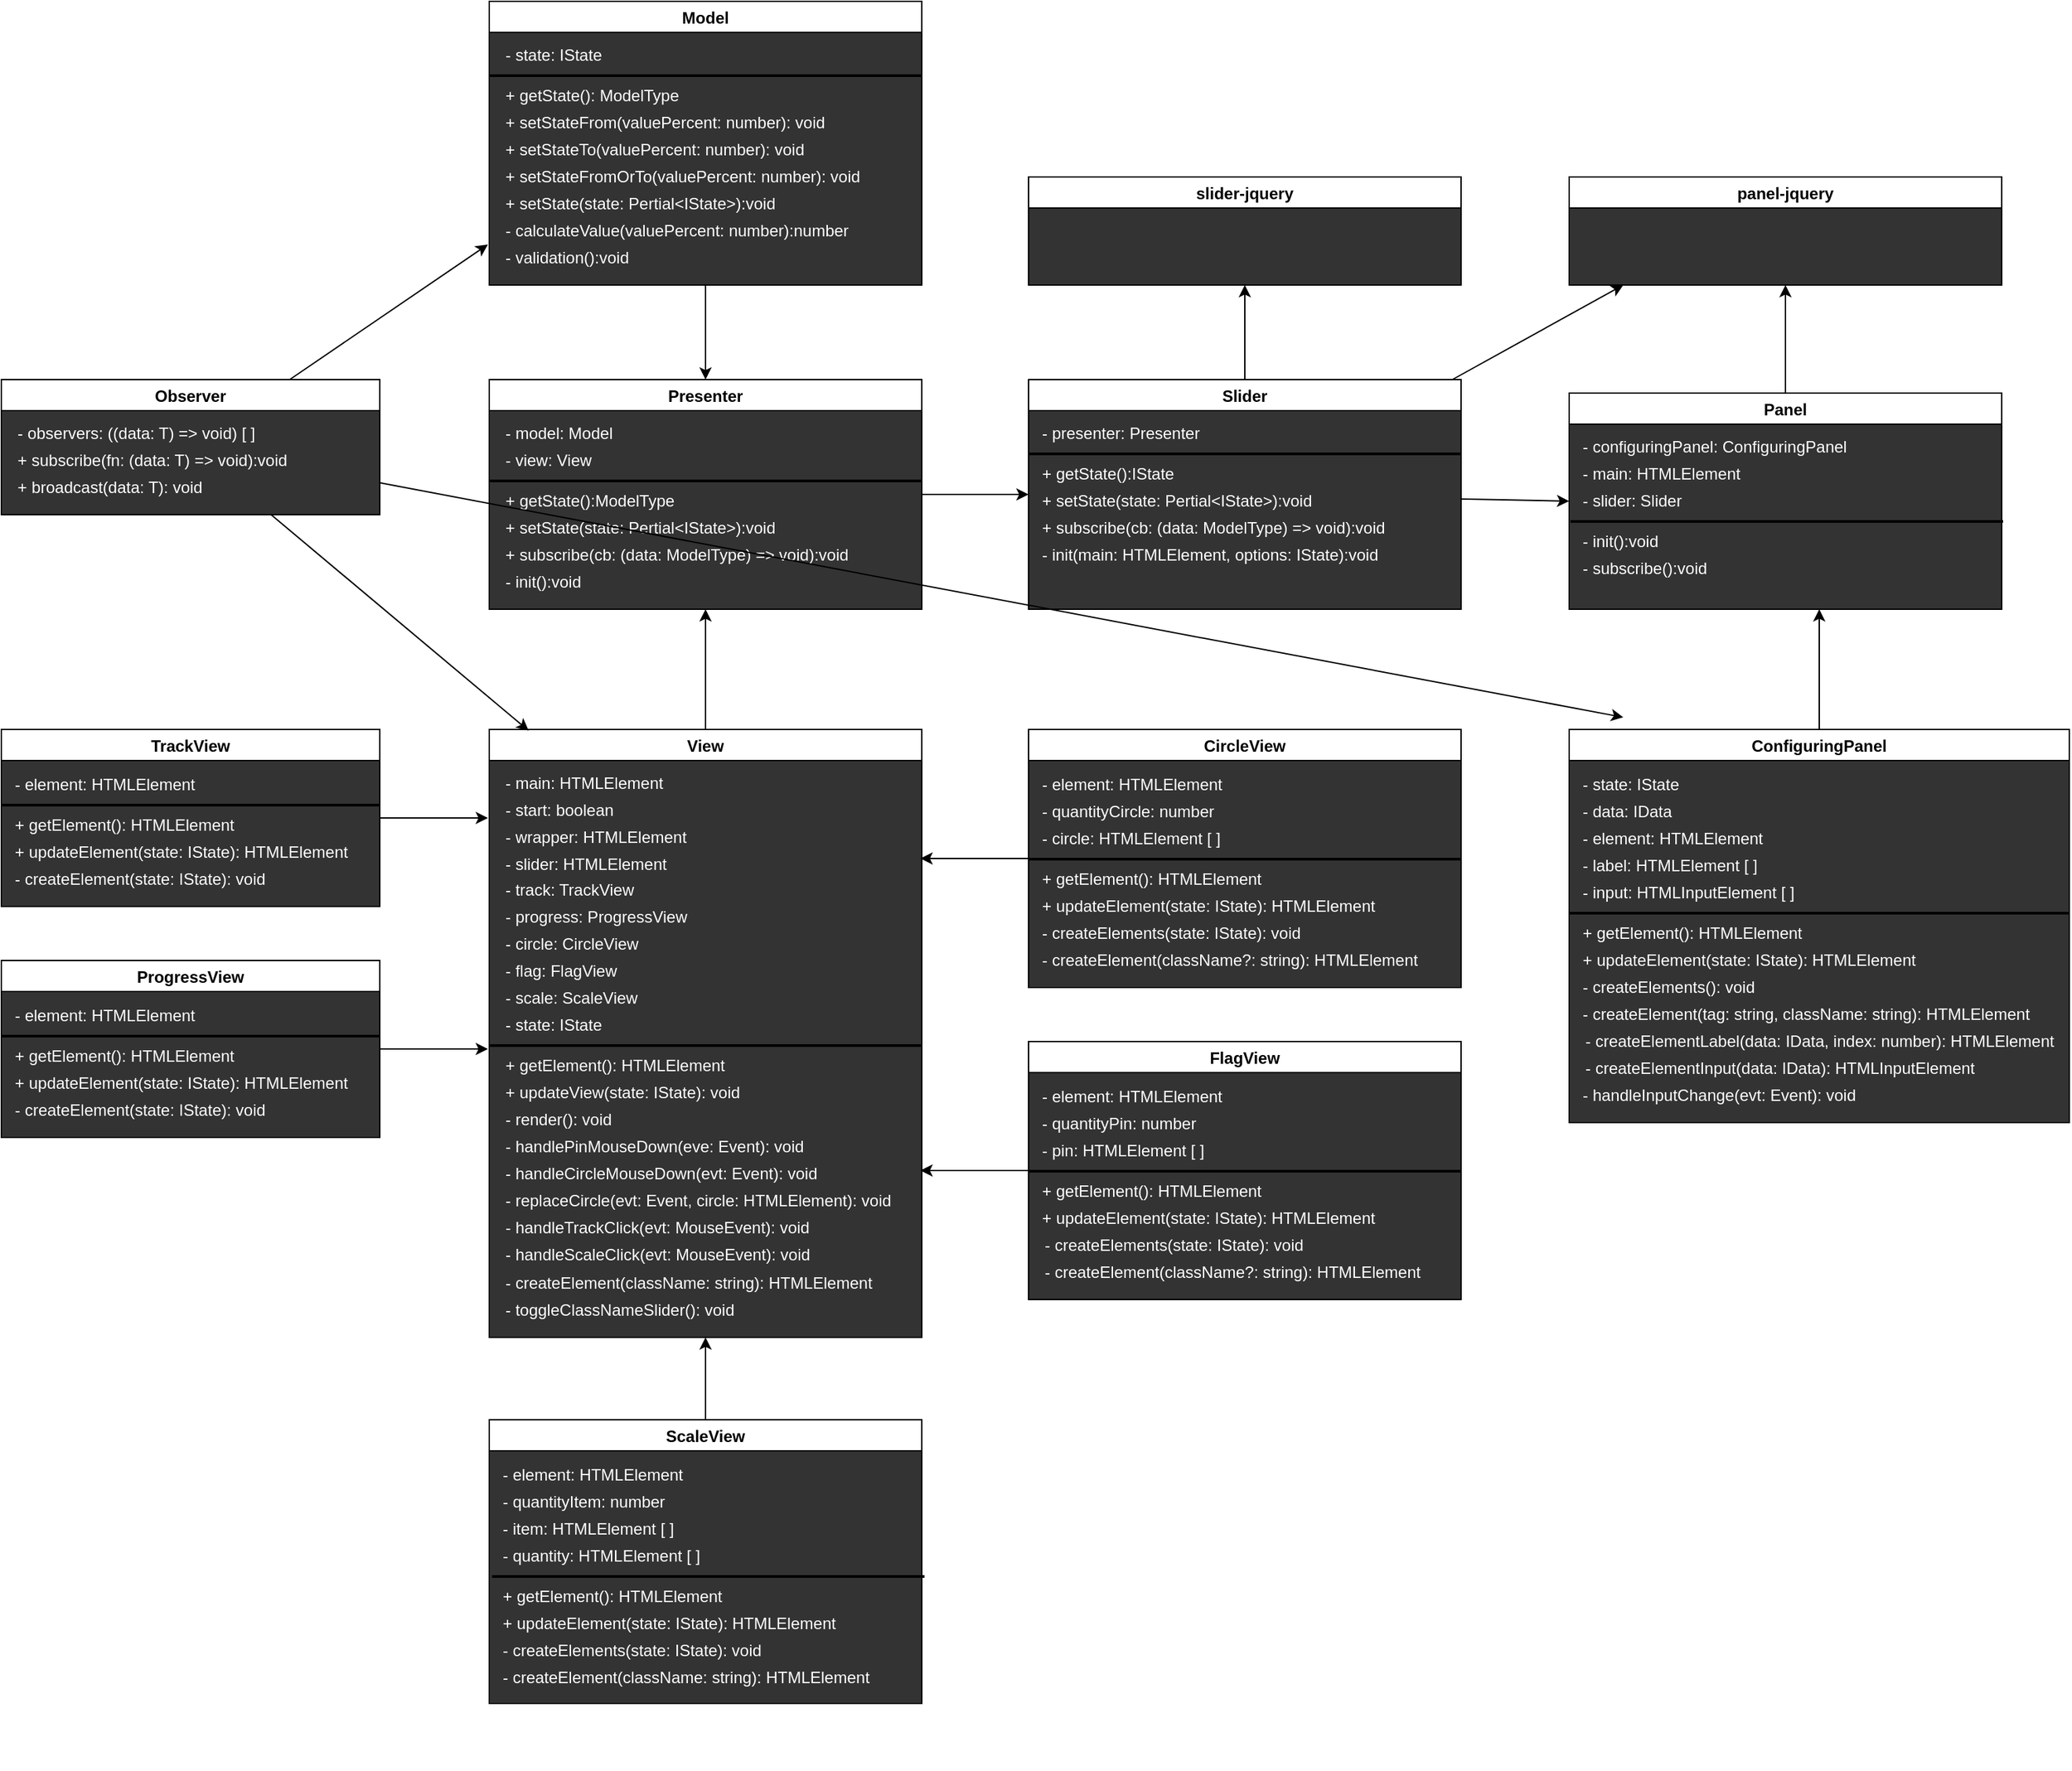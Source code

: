 <mxfile>
    <diagram id="OUbmnmgiFA35l-AEfBl3" name="Страница 1">
        <mxGraphModel dx="1022" dy="305" grid="1" gridSize="10" guides="1" tooltips="1" connect="1" arrows="1" fold="1" page="1" pageScale="1" pageWidth="827" pageHeight="1169" math="0" shadow="0">
            <root>
                <mxCell id="0"/>
                <mxCell id="1" parent="0"/>
                <mxCell id="650" style="edgeStyle=none;html=1;" parent="1" source="3" edge="1">
                    <mxGeometry relative="1" as="geometry">
                        <mxPoint x="1320" y="995" as="targetPoint"/>
                    </mxGeometry>
                </mxCell>
                <mxCell id="3" value="Presenter" style="swimlane;startSize=23;swimlaneFillColor=#333333;" parent="1" vertex="1">
                    <mxGeometry x="921" y="910" width="320" height="170" as="geometry">
                        <mxRectangle x="314" y="80" width="100" height="23" as="alternateBounds"/>
                    </mxGeometry>
                </mxCell>
                <mxCell id="5" value="" style="line;strokeWidth=2;html=1;" parent="3" vertex="1">
                    <mxGeometry y="70" width="320" height="10" as="geometry"/>
                </mxCell>
                <mxCell id="9" value="&lt;div style=&quot;line-height: 19px&quot;&gt;&lt;font style=&quot;font-size: 12px&quot; color=&quot;#ffffff&quot;&gt;- init():void&lt;/font&gt;&lt;/div&gt;" style="text;html=1;align=left;verticalAlign=middle;resizable=0;points=[];autosize=1;" parent="3" vertex="1">
                    <mxGeometry x="10" y="140" width="70" height="20" as="geometry"/>
                </mxCell>
                <mxCell id="373" value="&lt;font color=&quot;#ffffff&quot;&gt;- view: View&lt;/font&gt;" style="text;html=1;align=left;verticalAlign=middle;resizable=0;points=[];autosize=1;" parent="3" vertex="1">
                    <mxGeometry x="10" y="50" width="80" height="20" as="geometry"/>
                </mxCell>
                <mxCell id="374" value="&lt;font color=&quot;#ffffff&quot;&gt;- model: Model&lt;/font&gt;" style="text;html=1;align=left;verticalAlign=middle;resizable=0;points=[];autosize=1;" parent="3" vertex="1">
                    <mxGeometry x="10" y="30" width="90" height="20" as="geometry"/>
                </mxCell>
                <mxCell id="603" value="&lt;div style=&quot;line-height: 19px&quot;&gt;&lt;font style=&quot;font-size: 12px&quot; color=&quot;#ffffff&quot;&gt;+ getState():ModelType&lt;/font&gt;&lt;/div&gt;" style="text;html=1;align=left;verticalAlign=middle;resizable=0;points=[];autosize=1;" parent="3" vertex="1">
                    <mxGeometry x="10" y="80" width="140" height="20" as="geometry"/>
                </mxCell>
                <mxCell id="604" value="&lt;div style=&quot;line-height: 19px&quot;&gt;&lt;font style=&quot;font-size: 12px&quot; color=&quot;#ffffff&quot;&gt;+ setState(state: Pertial&amp;lt;IState&amp;gt;):void&lt;/font&gt;&lt;/div&gt;" style="text;html=1;align=left;verticalAlign=middle;resizable=0;points=[];autosize=1;" parent="3" vertex="1">
                    <mxGeometry x="10" y="100" width="220" height="20" as="geometry"/>
                </mxCell>
                <mxCell id="605" value="&lt;div style=&quot;line-height: 19px&quot;&gt;&lt;font style=&quot;font-size: 12px&quot; color=&quot;#ffffff&quot;&gt;+ subscribe(cb: (data: ModelType) =&amp;gt; void):void&lt;/font&gt;&lt;/div&gt;" style="text;html=1;align=left;verticalAlign=middle;resizable=0;points=[];autosize=1;" parent="3" vertex="1">
                    <mxGeometry x="10" y="120" width="270" height="20" as="geometry"/>
                </mxCell>
                <mxCell id="596" style="edgeStyle=none;html=1;" parent="1" source="65" edge="1">
                    <mxGeometry relative="1" as="geometry">
                        <mxPoint x="920" y="1234.5" as="targetPoint"/>
                    </mxGeometry>
                </mxCell>
                <mxCell id="65" value="TrackView" style="swimlane;swimlaneFillColor=#333333;" parent="1" vertex="1">
                    <mxGeometry x="560" y="1169" width="280" height="131" as="geometry"/>
                </mxCell>
                <mxCell id="66" value="&lt;div style=&quot;line-height: 19px&quot;&gt;&lt;br&gt;&lt;/div&gt;" style="text;html=1;align=left;verticalAlign=middle;resizable=0;points=[];autosize=1;" parent="65" vertex="1">
                    <mxGeometry x="8" y="90" width="20" height="20" as="geometry"/>
                </mxCell>
                <mxCell id="520" value="&lt;font color=&quot;#ffffff&quot;&gt;- element: HTMLElement&lt;/font&gt;" style="text;html=1;align=left;verticalAlign=middle;resizable=0;points=[];autosize=1;" parent="65" vertex="1">
                    <mxGeometry x="8" y="31" width="150" height="20" as="geometry"/>
                </mxCell>
                <mxCell id="521" value="" style="line;strokeWidth=2;html=1;" parent="65" vertex="1">
                    <mxGeometry y="51" width="280" height="10" as="geometry"/>
                </mxCell>
                <mxCell id="522" value="&lt;div style=&quot;line-height: 19px&quot;&gt;&lt;font style=&quot;font-size: 12px&quot; color=&quot;#ffffff&quot;&gt;+ getElement(): HTMLElement&lt;/font&gt;&lt;/div&gt;" style="text;html=1;align=left;verticalAlign=middle;resizable=0;points=[];autosize=1;" parent="65" vertex="1">
                    <mxGeometry x="8" y="61" width="180" height="20" as="geometry"/>
                </mxCell>
                <mxCell id="523" value="&lt;div style=&quot;line-height: 19px&quot;&gt;&lt;font style=&quot;font-size: 12px&quot; color=&quot;#ffffff&quot;&gt;+ updateElement(state: IState): HTMLElement&lt;/font&gt;&lt;/div&gt;" style="text;html=1;align=left;verticalAlign=middle;resizable=0;points=[];autosize=1;" parent="65" vertex="1">
                    <mxGeometry x="8" y="81" width="260" height="20" as="geometry"/>
                </mxCell>
                <mxCell id="524" value="&lt;div style=&quot;line-height: 19px&quot;&gt;&lt;font style=&quot;font-size: 12px&quot; color=&quot;#ffffff&quot;&gt;- createElement(state: IState): void&lt;/font&gt;&lt;/div&gt;" style="text;html=1;align=left;verticalAlign=middle;resizable=0;points=[];autosize=1;" parent="65" vertex="1">
                    <mxGeometry x="8" y="101" width="200" height="20" as="geometry"/>
                </mxCell>
                <mxCell id="606" style="edgeStyle=none;html=1;entryX=0.5;entryY=1;entryDx=0;entryDy=0;" parent="1" source="72" target="3" edge="1">
                    <mxGeometry relative="1" as="geometry"/>
                </mxCell>
                <mxCell id="72" value="View" style="swimlane;swimlaneFillColor=#333333;" parent="1" vertex="1">
                    <mxGeometry x="921" y="1169" width="320" height="450" as="geometry">
                        <mxRectangle x="314" y="80" width="100" height="23" as="alternateBounds"/>
                    </mxGeometry>
                </mxCell>
                <mxCell id="115" value="" style="line;strokeWidth=2;html=1;" parent="72" vertex="1">
                    <mxGeometry y="229" width="320" height="10" as="geometry"/>
                </mxCell>
                <mxCell id="377" value="&lt;div style=&quot;line-height: 19px&quot;&gt;&lt;font style=&quot;font-size: 12px&quot; color=&quot;#ffffff&quot;&gt;- replaceCircle(evt: Event, circle: HTMLElement): void&lt;/font&gt;&lt;/div&gt;" style="text;html=1;align=left;verticalAlign=middle;resizable=0;points=[];autosize=1;" parent="72" vertex="1">
                    <mxGeometry x="10" y="339" width="300" height="20" as="geometry"/>
                </mxCell>
                <mxCell id="398" value="&lt;div style=&quot;line-height: 19px&quot;&gt;&lt;font style=&quot;font-size: 12px&quot; color=&quot;#ffffff&quot;&gt;- handleCircleMouseDown(evt: Event): void&lt;/font&gt;&lt;/div&gt;" style="text;html=1;align=left;verticalAlign=middle;resizable=0;points=[];autosize=1;" parent="72" vertex="1">
                    <mxGeometry x="10" y="319" width="250" height="20" as="geometry"/>
                </mxCell>
                <mxCell id="387" value="&lt;div style=&quot;line-height: 19px&quot;&gt;&lt;font style=&quot;font-size: 12px&quot; color=&quot;#ffffff&quot;&gt;- handleTrackClick(evt: MouseEvent): void&lt;/font&gt;&lt;/div&gt;" style="text;html=1;align=left;verticalAlign=middle;resizable=0;points=[];autosize=1;" parent="72" vertex="1">
                    <mxGeometry x="10" y="359" width="240" height="20" as="geometry"/>
                </mxCell>
                <mxCell id="388" value="&lt;div style=&quot;line-height: 19px&quot;&gt;&lt;font style=&quot;font-size: 12px&quot; color=&quot;#ffffff&quot;&gt;- handlePinMouseDown(eve: Event): void&lt;/font&gt;&lt;/div&gt;" style="text;html=1;align=left;verticalAlign=middle;resizable=0;points=[];autosize=1;" parent="72" vertex="1">
                    <mxGeometry x="10" y="299" width="240" height="20" as="geometry"/>
                </mxCell>
                <mxCell id="414" value="&lt;div style=&quot;line-height: 19px&quot;&gt;&lt;font style=&quot;font-size: 12px&quot; color=&quot;#ffffff&quot;&gt;- track&lt;/font&gt;&lt;span style=&quot;color: rgb(255 , 255 , 255)&quot;&gt;: TrackView&lt;/span&gt;&lt;/div&gt;" style="text;html=1;align=left;verticalAlign=middle;resizable=0;points=[];autosize=1;" parent="72" vertex="1">
                    <mxGeometry x="10" y="109" width="110" height="20" as="geometry"/>
                </mxCell>
                <mxCell id="415" value="&lt;div style=&quot;line-height: 19px&quot;&gt;&lt;font style=&quot;font-size: 12px&quot; color=&quot;#ffffff&quot;&gt;- progress: ProgressView&lt;/font&gt;&lt;/div&gt;" style="text;html=1;align=left;verticalAlign=middle;resizable=0;points=[];autosize=1;" parent="72" vertex="1">
                    <mxGeometry x="10" y="129" width="150" height="20" as="geometry"/>
                </mxCell>
                <mxCell id="416" value="&lt;div style=&quot;line-height: 19px&quot;&gt;&lt;font style=&quot;font-size: 12px&quot; color=&quot;#ffffff&quot;&gt;- state: IState&lt;/font&gt;&lt;/div&gt;" style="text;html=1;align=left;verticalAlign=middle;resizable=0;points=[];autosize=1;" parent="72" vertex="1">
                    <mxGeometry x="10" y="209" width="90" height="20" as="geometry"/>
                </mxCell>
                <mxCell id="417" value="&lt;div style=&quot;line-height: 19px&quot;&gt;&lt;font style=&quot;font-size: 12px&quot; color=&quot;#ffffff&quot;&gt;- scale: ScaleView&lt;/font&gt;&lt;/div&gt;" style="text;html=1;align=left;verticalAlign=middle;resizable=0;points=[];autosize=1;" parent="72" vertex="1">
                    <mxGeometry x="10" y="189" width="110" height="20" as="geometry"/>
                </mxCell>
                <mxCell id="418" value="&lt;div style=&quot;line-height: 19px&quot;&gt;&lt;font style=&quot;font-size: 12px&quot; color=&quot;#ffffff&quot;&gt;- flag: FlagView&lt;/font&gt;&lt;/div&gt;" style="text;html=1;align=left;verticalAlign=middle;resizable=0;points=[];autosize=1;" parent="72" vertex="1">
                    <mxGeometry x="10" y="169" width="100" height="20" as="geometry"/>
                </mxCell>
                <mxCell id="461" value="&lt;div style=&quot;line-height: 19px&quot;&gt;&lt;font style=&quot;font-size: 12px&quot; color=&quot;#ffffff&quot;&gt;+ updateView(state: IState): void&lt;/font&gt;&lt;/div&gt;" style="text;html=1;align=left;verticalAlign=middle;resizable=0;points=[];autosize=1;" parent="72" vertex="1">
                    <mxGeometry x="10" y="259" width="190" height="20" as="geometry"/>
                </mxCell>
                <mxCell id="451" value="&lt;div style=&quot;line-height: 19px&quot;&gt;&lt;font style=&quot;font-size: 12px&quot; color=&quot;#ffffff&quot;&gt;+ getElement(): HTMLElement&lt;/font&gt;&lt;/div&gt;" style="text;html=1;align=left;verticalAlign=middle;resizable=0;points=[];autosize=1;" parent="72" vertex="1">
                    <mxGeometry x="10" y="239" width="180" height="20" as="geometry"/>
                </mxCell>
                <mxCell id="454" value="&lt;div style=&quot;line-height: 19px&quot;&gt;&lt;font style=&quot;font-size: 12px&quot; color=&quot;#ffffff&quot;&gt;- render(): void&lt;/font&gt;&lt;/div&gt;" style="text;html=1;align=left;verticalAlign=middle;resizable=0;points=[];autosize=1;" parent="72" vertex="1">
                    <mxGeometry x="10" y="279" width="90" height="20" as="geometry"/>
                </mxCell>
                <mxCell id="449" value="&lt;font color=&quot;#ffffff&quot;&gt;- main: HTMLElement&lt;/font&gt;" style="text;html=1;align=left;verticalAlign=middle;resizable=0;points=[];autosize=1;" parent="72" vertex="1">
                    <mxGeometry x="10" y="30" width="130" height="20" as="geometry"/>
                </mxCell>
                <mxCell id="513" value="&lt;font color=&quot;#ffffff&quot;&gt;- start: boolean&lt;/font&gt;" style="text;html=1;align=left;verticalAlign=middle;resizable=0;points=[];autosize=1;" parent="72" vertex="1">
                    <mxGeometry x="10" y="50" width="100" height="20" as="geometry"/>
                </mxCell>
                <mxCell id="514" value="&lt;font color=&quot;#ffffff&quot;&gt;- wrapper: HTMLElement&lt;/font&gt;" style="text;html=1;align=left;verticalAlign=middle;resizable=0;points=[];autosize=1;" parent="72" vertex="1">
                    <mxGeometry x="10" y="70" width="150" height="20" as="geometry"/>
                </mxCell>
                <mxCell id="515" value="&lt;font color=&quot;#ffffff&quot;&gt;- slider: HTMLElement&lt;/font&gt;" style="text;html=1;align=left;verticalAlign=middle;resizable=0;points=[];autosize=1;" parent="72" vertex="1">
                    <mxGeometry x="10" y="90" width="130" height="20" as="geometry"/>
                </mxCell>
                <mxCell id="516" value="&lt;div style=&quot;line-height: 19px&quot;&gt;&lt;font style=&quot;font-size: 12px&quot; color=&quot;#ffffff&quot;&gt;- circle: CircleView&lt;/font&gt;&lt;/div&gt;" style="text;html=1;align=left;verticalAlign=middle;resizable=0;points=[];autosize=1;" parent="72" vertex="1">
                    <mxGeometry x="10" y="149" width="110" height="20" as="geometry"/>
                </mxCell>
                <mxCell id="517" value="&lt;div style=&quot;line-height: 19px&quot;&gt;&lt;font style=&quot;font-size: 12px&quot; color=&quot;#ffffff&quot;&gt;- handleScaleClick(evt: MouseEvent): void&lt;/font&gt;&lt;/div&gt;" style="text;html=1;align=left;verticalAlign=middle;resizable=0;points=[];autosize=1;" parent="72" vertex="1">
                    <mxGeometry x="10" y="379" width="240" height="20" as="geometry"/>
                </mxCell>
                <mxCell id="518" value="&lt;div style=&quot;line-height: 19px&quot;&gt;&lt;font style=&quot;font-size: 12px&quot; color=&quot;#ffffff&quot;&gt;- createElement(className: string): HTMLElement&lt;/font&gt;&lt;/div&gt;" style="text;html=1;align=left;verticalAlign=middle;resizable=0;points=[];autosize=1;" parent="72" vertex="1">
                    <mxGeometry x="10" y="400" width="290" height="20" as="geometry"/>
                </mxCell>
                <mxCell id="519" value="&lt;div style=&quot;line-height: 19px&quot;&gt;&lt;font style=&quot;font-size: 12px&quot; color=&quot;#ffffff&quot;&gt;- toggleClassNameSlider(): void&lt;/font&gt;&lt;/div&gt;" style="text;html=1;align=left;verticalAlign=middle;resizable=0;points=[];autosize=1;" parent="72" vertex="1">
                    <mxGeometry x="10" y="420" width="180" height="20" as="geometry"/>
                </mxCell>
                <mxCell id="658" style="edgeStyle=none;html=1;entryX=0.5;entryY=1;entryDx=0;entryDy=0;" parent="1" source="363" target="651" edge="1">
                    <mxGeometry relative="1" as="geometry"/>
                </mxCell>
                <mxCell id="668" style="edgeStyle=none;html=1;" parent="1" source="363" edge="1">
                    <mxGeometry relative="1" as="geometry">
                        <mxPoint x="1760" y="840" as="targetPoint"/>
                    </mxGeometry>
                </mxCell>
                <mxCell id="673" style="edgeStyle=none;html=1;entryX=0;entryY=0.5;entryDx=0;entryDy=0;" parent="1" source="363" target="660" edge="1">
                    <mxGeometry relative="1" as="geometry"/>
                </mxCell>
                <mxCell id="363" value="Slider" style="swimlane;swimlaneFillColor=#333333;" parent="1" vertex="1">
                    <mxGeometry x="1320" y="910" width="320" height="170" as="geometry"/>
                </mxCell>
                <mxCell id="639" value="&lt;font color=&quot;#ffffff&quot;&gt;- presenter: Presenter&lt;/font&gt;" style="text;html=1;align=left;verticalAlign=middle;resizable=0;points=[];autosize=1;" parent="363" vertex="1">
                    <mxGeometry x="8" y="30" width="130" height="20" as="geometry"/>
                </mxCell>
                <mxCell id="640" value="" style="line;strokeWidth=2;html=1;" parent="363" vertex="1">
                    <mxGeometry y="50" width="320" height="10" as="geometry"/>
                </mxCell>
                <mxCell id="642" value="&lt;div style=&quot;line-height: 19px&quot;&gt;&lt;font style=&quot;font-size: 12px&quot; color=&quot;#ffffff&quot;&gt;- init(main: HTMLElement, options: IState):void&lt;/font&gt;&lt;/div&gt;" style="text;html=1;align=left;verticalAlign=middle;resizable=0;points=[];autosize=1;" parent="363" vertex="1">
                    <mxGeometry x="8" y="120" width="260" height="20" as="geometry"/>
                </mxCell>
                <mxCell id="643" value="&lt;div style=&quot;line-height: 19px&quot;&gt;&lt;font style=&quot;font-size: 12px&quot; color=&quot;#ffffff&quot;&gt;+ getState():IState&lt;/font&gt;&lt;/div&gt;" style="text;html=1;align=left;verticalAlign=middle;resizable=0;points=[];autosize=1;" parent="363" vertex="1">
                    <mxGeometry x="8" y="60" width="110" height="20" as="geometry"/>
                </mxCell>
                <mxCell id="644" value="&lt;div style=&quot;line-height: 19px&quot;&gt;&lt;font style=&quot;font-size: 12px&quot; color=&quot;#ffffff&quot;&gt;+ setState(state: Pertial&amp;lt;IState&amp;gt;):void&lt;/font&gt;&lt;/div&gt;" style="text;html=1;align=left;verticalAlign=middle;resizable=0;points=[];autosize=1;" parent="363" vertex="1">
                    <mxGeometry x="8" y="80" width="220" height="20" as="geometry"/>
                </mxCell>
                <mxCell id="645" value="&lt;div style=&quot;line-height: 19px&quot;&gt;&lt;font style=&quot;font-size: 12px&quot; color=&quot;#ffffff&quot;&gt;+ subscribe(cb: (data: ModelType) =&amp;gt; void):void&lt;/font&gt;&lt;/div&gt;" style="text;html=1;align=left;verticalAlign=middle;resizable=0;points=[];autosize=1;" parent="363" vertex="1">
                    <mxGeometry x="8" y="100" width="270" height="20" as="geometry"/>
                </mxCell>
                <mxCell id="636" style="edgeStyle=none;html=1;entryX=0.091;entryY=0.002;entryDx=0;entryDy=0;entryPerimeter=0;" parent="1" source="435" target="72" edge="1">
                    <mxGeometry relative="1" as="geometry"/>
                </mxCell>
                <mxCell id="637" style="edgeStyle=none;html=1;" parent="1" source="435" edge="1">
                    <mxGeometry relative="1" as="geometry">
                        <mxPoint x="920" y="810" as="targetPoint"/>
                    </mxGeometry>
                </mxCell>
                <mxCell id="694" style="edgeStyle=none;html=1;" parent="1" source="435" edge="1">
                    <mxGeometry relative="1" as="geometry">
                        <mxPoint x="1760" y="1160.0" as="targetPoint"/>
                    </mxGeometry>
                </mxCell>
                <mxCell id="435" value="Observer" style="swimlane;swimlaneFillColor=#333333;" parent="1" vertex="1">
                    <mxGeometry x="560" y="910" width="280" height="100" as="geometry"/>
                </mxCell>
                <mxCell id="436" value="&lt;div style=&quot;line-height: 19px&quot;&gt;&lt;font style=&quot;font-size: 12px&quot; color=&quot;#ffffff&quot;&gt;- observers: ((data: T) =&amp;gt; void) [ ]&lt;/font&gt;&lt;/div&gt;" style="text;html=1;align=left;verticalAlign=middle;resizable=0;points=[];autosize=1;" parent="435" vertex="1">
                    <mxGeometry x="10" y="30" width="190" height="20" as="geometry"/>
                </mxCell>
                <mxCell id="439" value="&lt;div style=&quot;line-height: 19px&quot;&gt;&lt;font style=&quot;font-size: 12px&quot; color=&quot;#ffffff&quot;&gt;+ broadcast(data: T): void&lt;/font&gt;&lt;/div&gt;" style="text;html=1;align=left;verticalAlign=middle;resizable=0;points=[];autosize=1;" parent="435" vertex="1">
                    <mxGeometry x="10" y="70" width="150" height="20" as="geometry"/>
                </mxCell>
                <mxCell id="634" value="&lt;div style=&quot;line-height: 19px&quot;&gt;&lt;font style=&quot;font-size: 12px&quot; color=&quot;#ffffff&quot;&gt;+ subscribe(fn: (data: T) =&amp;gt; void):void&lt;/font&gt;&lt;/div&gt;" style="text;html=1;align=left;verticalAlign=middle;resizable=0;points=[];autosize=1;" parent="435" vertex="1">
                    <mxGeometry x="10" y="50" width="220" height="20" as="geometry"/>
                </mxCell>
                <mxCell id="633" style="edgeStyle=none;html=1;entryX=0.5;entryY=0;entryDx=0;entryDy=0;" parent="1" source="445" target="3" edge="1">
                    <mxGeometry relative="1" as="geometry"/>
                </mxCell>
                <mxCell id="445" value="Model" style="swimlane;startSize=23;swimlaneFillColor=#333333;" parent="1" vertex="1">
                    <mxGeometry x="921" y="630" width="320" height="210" as="geometry">
                        <mxRectangle x="314" y="80" width="100" height="23" as="alternateBounds"/>
                    </mxGeometry>
                </mxCell>
                <mxCell id="446" value="" style="line;strokeWidth=2;html=1;" parent="445" vertex="1">
                    <mxGeometry y="50" width="320" height="10" as="geometry"/>
                </mxCell>
                <mxCell id="448" value="&lt;font color=&quot;#ffffff&quot;&gt;- state: IState&lt;/font&gt;" style="text;html=1;align=left;verticalAlign=middle;resizable=0;points=[];autosize=1;" parent="445" vertex="1">
                    <mxGeometry x="10" y="30" width="90" height="20" as="geometry"/>
                </mxCell>
                <mxCell id="477" value="&lt;div style=&quot;line-height: 19px&quot;&gt;&lt;font style=&quot;font-size: 12px&quot; color=&quot;#ffffff&quot;&gt;+ getState(): ModelType&lt;/font&gt;&lt;/div&gt;" style="text;html=1;align=left;verticalAlign=middle;resizable=0;points=[];autosize=1;" parent="445" vertex="1">
                    <mxGeometry x="10" y="60" width="140" height="20" as="geometry"/>
                </mxCell>
                <mxCell id="613" value="&lt;div style=&quot;line-height: 19px&quot;&gt;&lt;font style=&quot;font-size: 12px&quot; color=&quot;#ffffff&quot;&gt;+ setStateFrom(valuePercent: number): void&lt;/font&gt;&lt;/div&gt;" style="text;html=1;align=left;verticalAlign=middle;resizable=0;points=[];autosize=1;" parent="445" vertex="1">
                    <mxGeometry x="10" y="80" width="250" height="20" as="geometry"/>
                </mxCell>
                <mxCell id="622" value="&lt;div style=&quot;line-height: 19px&quot;&gt;&lt;font style=&quot;font-size: 12px&quot; color=&quot;#ffffff&quot;&gt;+ setStateFromOrTo(valuePercent: number): void&lt;/font&gt;&lt;/div&gt;" style="text;html=1;align=left;verticalAlign=middle;resizable=0;points=[];autosize=1;" parent="445" vertex="1">
                    <mxGeometry x="10" y="120" width="280" height="20" as="geometry"/>
                </mxCell>
                <mxCell id="623" value="&lt;div style=&quot;line-height: 19px&quot;&gt;&lt;font style=&quot;font-size: 12px&quot; color=&quot;#ffffff&quot;&gt;+ setState(state: Pertial&amp;lt;IState&amp;gt;):void&lt;/font&gt;&lt;/div&gt;" style="text;html=1;align=left;verticalAlign=middle;resizable=0;points=[];autosize=1;" parent="445" vertex="1">
                    <mxGeometry x="10" y="140" width="220" height="20" as="geometry"/>
                </mxCell>
                <mxCell id="631" value="&lt;div style=&quot;line-height: 19px&quot;&gt;&lt;font style=&quot;font-size: 12px&quot; color=&quot;#ffffff&quot;&gt;- calculateValue(&lt;/font&gt;&lt;span style=&quot;color: rgb(255 , 255 , 255)&quot;&gt;valuePercent: number&lt;/span&gt;&lt;font style=&quot;font-size: 12px&quot; color=&quot;#ffffff&quot;&gt;):number&lt;/font&gt;&lt;/div&gt;" style="text;html=1;align=left;verticalAlign=middle;resizable=0;points=[];autosize=1;" parent="445" vertex="1">
                    <mxGeometry x="10" y="160" width="270" height="20" as="geometry"/>
                </mxCell>
                <mxCell id="632" value="&lt;div style=&quot;line-height: 19px&quot;&gt;&lt;font style=&quot;font-size: 12px&quot; color=&quot;#ffffff&quot;&gt;- validation(&lt;/font&gt;&lt;font style=&quot;font-size: 12px&quot; color=&quot;#ffffff&quot;&gt;):void&lt;/font&gt;&lt;/div&gt;" style="text;html=1;align=left;verticalAlign=middle;resizable=0;points=[];autosize=1;" parent="445" vertex="1">
                    <mxGeometry x="10" y="180" width="110" height="20" as="geometry"/>
                </mxCell>
                <mxCell id="621" value="&lt;div style=&quot;line-height: 19px&quot;&gt;&lt;font style=&quot;font-size: 12px&quot; color=&quot;#ffffff&quot;&gt;+ setStateTo(valuePercent: number): void&lt;/font&gt;&lt;/div&gt;" style="text;html=1;align=left;verticalAlign=middle;resizable=0;points=[];autosize=1;" parent="445" vertex="1">
                    <mxGeometry x="10" y="100" width="240" height="20" as="geometry"/>
                </mxCell>
                <mxCell id="597" style="edgeStyle=none;html=1;" parent="1" source="525" edge="1">
                    <mxGeometry relative="1" as="geometry">
                        <mxPoint x="920" y="1405.5" as="targetPoint"/>
                    </mxGeometry>
                </mxCell>
                <mxCell id="525" value="ProgressView" style="swimlane;swimlaneFillColor=#333333;" parent="1" vertex="1">
                    <mxGeometry x="560" y="1340" width="280" height="131" as="geometry"/>
                </mxCell>
                <mxCell id="526" value="&lt;div style=&quot;line-height: 19px&quot;&gt;&lt;br&gt;&lt;/div&gt;" style="text;html=1;align=left;verticalAlign=middle;resizable=0;points=[];autosize=1;" parent="525" vertex="1">
                    <mxGeometry x="8" y="90" width="20" height="20" as="geometry"/>
                </mxCell>
                <mxCell id="527" value="&lt;font color=&quot;#ffffff&quot;&gt;- element: HTMLElement&lt;/font&gt;" style="text;html=1;align=left;verticalAlign=middle;resizable=0;points=[];autosize=1;" parent="525" vertex="1">
                    <mxGeometry x="8" y="31" width="150" height="20" as="geometry"/>
                </mxCell>
                <mxCell id="528" value="" style="line;strokeWidth=2;html=1;" parent="525" vertex="1">
                    <mxGeometry y="51" width="280" height="10" as="geometry"/>
                </mxCell>
                <mxCell id="529" value="&lt;div style=&quot;line-height: 19px&quot;&gt;&lt;font style=&quot;font-size: 12px&quot; color=&quot;#ffffff&quot;&gt;+ getElement(): HTMLElement&lt;/font&gt;&lt;/div&gt;" style="text;html=1;align=left;verticalAlign=middle;resizable=0;points=[];autosize=1;" parent="525" vertex="1">
                    <mxGeometry x="8" y="61" width="180" height="20" as="geometry"/>
                </mxCell>
                <mxCell id="530" value="&lt;div style=&quot;line-height: 19px&quot;&gt;&lt;font style=&quot;font-size: 12px&quot; color=&quot;#ffffff&quot;&gt;+ updateElement(state: IState): HTMLElement&lt;/font&gt;&lt;/div&gt;" style="text;html=1;align=left;verticalAlign=middle;resizable=0;points=[];autosize=1;" parent="525" vertex="1">
                    <mxGeometry x="8" y="81" width="260" height="20" as="geometry"/>
                </mxCell>
                <mxCell id="531" value="&lt;div style=&quot;line-height: 19px&quot;&gt;&lt;font style=&quot;font-size: 12px&quot; color=&quot;#ffffff&quot;&gt;- createElement(state: IState): void&lt;/font&gt;&lt;/div&gt;" style="text;html=1;align=left;verticalAlign=middle;resizable=0;points=[];autosize=1;" parent="525" vertex="1">
                    <mxGeometry x="8" y="101" width="200" height="20" as="geometry"/>
                </mxCell>
                <mxCell id="595" style="edgeStyle=none;html=1;" parent="1" source="532" edge="1">
                    <mxGeometry relative="1" as="geometry">
                        <mxPoint x="1240" y="1264.5" as="targetPoint"/>
                    </mxGeometry>
                </mxCell>
                <mxCell id="532" value="CircleView" style="swimlane;swimlaneFillColor=#333333;" parent="1" vertex="1">
                    <mxGeometry x="1320" y="1169" width="320" height="191" as="geometry"/>
                </mxCell>
                <mxCell id="533" value="&lt;div style=&quot;line-height: 19px&quot;&gt;&lt;br&gt;&lt;/div&gt;" style="text;html=1;align=left;verticalAlign=middle;resizable=0;points=[];autosize=1;" parent="532" vertex="1">
                    <mxGeometry x="8" y="200" width="20" height="20" as="geometry"/>
                </mxCell>
                <mxCell id="534" value="&lt;font color=&quot;#ffffff&quot;&gt;- element: HTMLElement&lt;/font&gt;" style="text;html=1;align=left;verticalAlign=middle;resizable=0;points=[];autosize=1;" parent="532" vertex="1">
                    <mxGeometry x="8" y="31" width="150" height="20" as="geometry"/>
                </mxCell>
                <mxCell id="535" value="" style="line;strokeWidth=2;html=1;" parent="532" vertex="1">
                    <mxGeometry y="91" width="320" height="10" as="geometry"/>
                </mxCell>
                <mxCell id="536" value="&lt;div style=&quot;line-height: 19px&quot;&gt;&lt;font style=&quot;font-size: 12px&quot; color=&quot;#ffffff&quot;&gt;+ getElement(): HTMLElement&lt;/font&gt;&lt;/div&gt;" style="text;html=1;align=left;verticalAlign=middle;resizable=0;points=[];autosize=1;" parent="532" vertex="1">
                    <mxGeometry x="8" y="101" width="180" height="20" as="geometry"/>
                </mxCell>
                <mxCell id="537" value="&lt;div style=&quot;line-height: 19px&quot;&gt;&lt;font style=&quot;font-size: 12px&quot; color=&quot;#ffffff&quot;&gt;+ updateElement(state: IState): HTMLElement&lt;/font&gt;&lt;/div&gt;" style="text;html=1;align=left;verticalAlign=middle;resizable=0;points=[];autosize=1;" parent="532" vertex="1">
                    <mxGeometry x="8" y="121" width="260" height="20" as="geometry"/>
                </mxCell>
                <mxCell id="538" value="&lt;div style=&quot;line-height: 19px&quot;&gt;&lt;font style=&quot;font-size: 12px&quot; color=&quot;#ffffff&quot;&gt;- createElements(state: IState): void&lt;/font&gt;&lt;/div&gt;" style="text;html=1;align=left;verticalAlign=middle;resizable=0;points=[];autosize=1;" parent="532" vertex="1">
                    <mxGeometry x="8" y="141" width="210" height="20" as="geometry"/>
                </mxCell>
                <mxCell id="539" value="&lt;font color=&quot;#ffffff&quot;&gt;- quantityCircle: number&lt;/font&gt;" style="text;html=1;align=left;verticalAlign=middle;resizable=0;points=[];autosize=1;" parent="532" vertex="1">
                    <mxGeometry x="8" y="51" width="140" height="20" as="geometry"/>
                </mxCell>
                <mxCell id="548" value="&lt;font color=&quot;#ffffff&quot;&gt;- circle: HTMLElement [ ]&lt;/font&gt;" style="text;html=1;align=left;verticalAlign=middle;resizable=0;points=[];autosize=1;" parent="532" vertex="1">
                    <mxGeometry x="8" y="71" width="150" height="20" as="geometry"/>
                </mxCell>
                <mxCell id="558" value="&lt;div style=&quot;line-height: 19px&quot;&gt;&lt;font style=&quot;font-size: 12px&quot; color=&quot;#ffffff&quot;&gt;- createElement(className?: string): HTMLElement&lt;/font&gt;&lt;/div&gt;" style="text;html=1;align=left;verticalAlign=middle;resizable=0;points=[];autosize=1;" parent="532" vertex="1">
                    <mxGeometry x="8" y="161" width="290" height="20" as="geometry"/>
                </mxCell>
                <mxCell id="594" style="edgeStyle=none;html=1;" parent="1" source="559" edge="1">
                    <mxGeometry relative="1" as="geometry">
                        <mxPoint x="1240" y="1495.5" as="targetPoint"/>
                    </mxGeometry>
                </mxCell>
                <mxCell id="559" value="FlagView" style="swimlane;swimlaneFillColor=#333333;" parent="1" vertex="1">
                    <mxGeometry x="1320" y="1400" width="320" height="191" as="geometry"/>
                </mxCell>
                <mxCell id="560" value="&lt;div style=&quot;line-height: 19px&quot;&gt;&lt;br&gt;&lt;/div&gt;" style="text;html=1;align=left;verticalAlign=middle;resizable=0;points=[];autosize=1;" parent="559" vertex="1">
                    <mxGeometry x="8" y="200" width="20" height="20" as="geometry"/>
                </mxCell>
                <mxCell id="561" value="&lt;font color=&quot;#ffffff&quot;&gt;- element: HTMLElement&lt;/font&gt;" style="text;html=1;align=left;verticalAlign=middle;resizable=0;points=[];autosize=1;" parent="559" vertex="1">
                    <mxGeometry x="8" y="31" width="150" height="20" as="geometry"/>
                </mxCell>
                <mxCell id="562" value="" style="line;strokeWidth=2;html=1;" parent="559" vertex="1">
                    <mxGeometry y="91" width="320" height="10" as="geometry"/>
                </mxCell>
                <mxCell id="563" value="&lt;div style=&quot;line-height: 19px&quot;&gt;&lt;font style=&quot;font-size: 12px&quot; color=&quot;#ffffff&quot;&gt;+ getElement(): HTMLElement&lt;/font&gt;&lt;/div&gt;" style="text;html=1;align=left;verticalAlign=middle;resizable=0;points=[];autosize=1;" parent="559" vertex="1">
                    <mxGeometry x="8" y="101" width="180" height="20" as="geometry"/>
                </mxCell>
                <mxCell id="564" value="&lt;div style=&quot;line-height: 19px&quot;&gt;&lt;font style=&quot;font-size: 12px&quot; color=&quot;#ffffff&quot;&gt;+ updateElement(state: IState): HTMLElement&lt;/font&gt;&lt;/div&gt;" style="text;html=1;align=left;verticalAlign=middle;resizable=0;points=[];autosize=1;" parent="559" vertex="1">
                    <mxGeometry x="8" y="121" width="260" height="20" as="geometry"/>
                </mxCell>
                <mxCell id="565" value="&lt;div style=&quot;line-height: 19px&quot;&gt;&lt;font style=&quot;font-size: 12px&quot; color=&quot;#ffffff&quot;&gt;- createElements(state: IState): void&lt;/font&gt;&lt;/div&gt;" style="text;html=1;align=left;verticalAlign=middle;resizable=0;points=[];autosize=1;" parent="559" vertex="1">
                    <mxGeometry x="10" y="141" width="210" height="20" as="geometry"/>
                </mxCell>
                <mxCell id="566" value="&lt;font color=&quot;#ffffff&quot;&gt;- quantityPin: number&lt;/font&gt;" style="text;html=1;align=left;verticalAlign=middle;resizable=0;points=[];autosize=1;" parent="559" vertex="1">
                    <mxGeometry x="8" y="51" width="130" height="20" as="geometry"/>
                </mxCell>
                <mxCell id="567" value="&lt;font color=&quot;#ffffff&quot;&gt;- pin: HTMLElement [ ]&lt;/font&gt;" style="text;html=1;align=left;verticalAlign=middle;resizable=0;points=[];autosize=1;" parent="559" vertex="1">
                    <mxGeometry x="8" y="71" width="140" height="20" as="geometry"/>
                </mxCell>
                <mxCell id="568" value="&lt;div style=&quot;line-height: 19px&quot;&gt;&lt;font style=&quot;font-size: 12px&quot; color=&quot;#ffffff&quot;&gt;- createElement(className?: string): HTMLElement&lt;/font&gt;&lt;/div&gt;" style="text;html=1;align=left;verticalAlign=middle;resizable=0;points=[];autosize=1;" parent="559" vertex="1">
                    <mxGeometry x="10" y="161" width="290" height="20" as="geometry"/>
                </mxCell>
                <mxCell id="591" style="edgeStyle=none;html=1;entryX=0.5;entryY=1;entryDx=0;entryDy=0;" parent="1" source="579" target="72" edge="1">
                    <mxGeometry relative="1" as="geometry"/>
                </mxCell>
                <mxCell id="579" value="ScaleView" style="swimlane;swimlaneFillColor=#333333;" parent="1" vertex="1">
                    <mxGeometry x="921" y="1680" width="320" height="210" as="geometry"/>
                </mxCell>
                <mxCell id="580" value="&lt;div style=&quot;line-height: 19px&quot;&gt;&lt;br&gt;&lt;/div&gt;" style="text;html=1;align=left;verticalAlign=middle;resizable=0;points=[];autosize=1;" parent="579" vertex="1">
                    <mxGeometry y="239" width="20" height="20" as="geometry"/>
                </mxCell>
                <mxCell id="581" value="&lt;font color=&quot;#ffffff&quot;&gt;- element: HTMLElement&lt;/font&gt;" style="text;html=1;align=left;verticalAlign=middle;resizable=0;points=[];autosize=1;" parent="579" vertex="1">
                    <mxGeometry x="8" y="31" width="150" height="20" as="geometry"/>
                </mxCell>
                <mxCell id="582" value="" style="line;strokeWidth=2;html=1;" parent="579" vertex="1">
                    <mxGeometry x="2" y="111" width="320" height="10" as="geometry"/>
                </mxCell>
                <mxCell id="583" value="&lt;div style=&quot;line-height: 19px&quot;&gt;&lt;font style=&quot;font-size: 12px&quot; color=&quot;#ffffff&quot;&gt;+ getElement(): HTMLElement&lt;/font&gt;&lt;/div&gt;" style="text;html=1;align=left;verticalAlign=middle;resizable=0;points=[];autosize=1;" parent="579" vertex="1">
                    <mxGeometry x="8" y="121" width="180" height="20" as="geometry"/>
                </mxCell>
                <mxCell id="584" value="&lt;div style=&quot;line-height: 19px&quot;&gt;&lt;font style=&quot;font-size: 12px&quot; color=&quot;#ffffff&quot;&gt;+ updateElement(state: IState): HTMLElement&lt;/font&gt;&lt;/div&gt;" style="text;html=1;align=left;verticalAlign=middle;resizable=0;points=[];autosize=1;" parent="579" vertex="1">
                    <mxGeometry x="8" y="141" width="260" height="20" as="geometry"/>
                </mxCell>
                <mxCell id="585" value="&lt;div style=&quot;line-height: 19px&quot;&gt;&lt;font style=&quot;font-size: 12px&quot; color=&quot;#ffffff&quot;&gt;- createElements(state: IState): void&lt;/font&gt;&lt;/div&gt;" style="text;html=1;align=left;verticalAlign=middle;resizable=0;points=[];autosize=1;" parent="579" vertex="1">
                    <mxGeometry x="8" y="161" width="210" height="20" as="geometry"/>
                </mxCell>
                <mxCell id="586" value="&lt;font color=&quot;#ffffff&quot;&gt;- quantityItem: number&lt;/font&gt;" style="text;html=1;align=left;verticalAlign=middle;resizable=0;points=[];autosize=1;" parent="579" vertex="1">
                    <mxGeometry x="8" y="51" width="140" height="20" as="geometry"/>
                </mxCell>
                <mxCell id="587" value="&lt;font color=&quot;#ffffff&quot;&gt;- item: HTMLElement [ ]&lt;/font&gt;" style="text;html=1;align=left;verticalAlign=middle;resizable=0;points=[];autosize=1;" parent="579" vertex="1">
                    <mxGeometry x="8" y="71" width="140" height="20" as="geometry"/>
                </mxCell>
                <mxCell id="588" value="&lt;div style=&quot;line-height: 19px&quot;&gt;&lt;font style=&quot;font-size: 12px&quot; color=&quot;#ffffff&quot;&gt;- createElement(className: string): HTMLElement&lt;/font&gt;&lt;/div&gt;" style="text;html=1;align=left;verticalAlign=middle;resizable=0;points=[];autosize=1;" parent="579" vertex="1">
                    <mxGeometry x="8" y="181" width="290" height="20" as="geometry"/>
                </mxCell>
                <mxCell id="589" value="&lt;font color=&quot;#ffffff&quot;&gt;- quantity: HTMLElement [ ]&lt;/font&gt;" style="text;html=1;align=left;verticalAlign=middle;resizable=0;points=[];autosize=1;" parent="579" vertex="1">
                    <mxGeometry x="8" y="91" width="160" height="20" as="geometry"/>
                </mxCell>
                <mxCell id="651" value="slider-jquery" style="swimlane;swimlaneFillColor=#333333;" parent="1" vertex="1">
                    <mxGeometry x="1320" y="760" width="320" height="80" as="geometry"/>
                </mxCell>
                <mxCell id="659" value="panel-jquery" style="swimlane;swimlaneFillColor=#333333;" parent="1" vertex="1">
                    <mxGeometry x="1720" y="760" width="320" height="80" as="geometry"/>
                </mxCell>
                <mxCell id="667" style="edgeStyle=none;html=1;entryX=0.5;entryY=1;entryDx=0;entryDy=0;" parent="1" source="660" target="659" edge="1">
                    <mxGeometry relative="1" as="geometry"/>
                </mxCell>
                <mxCell id="660" value="Panel" style="swimlane;swimlaneFillColor=#333333;startSize=23;" parent="1" vertex="1">
                    <mxGeometry x="1720" y="920" width="320" height="160" as="geometry"/>
                </mxCell>
                <mxCell id="661" value="&lt;font color=&quot;#ffffff&quot;&gt;- configuringPanel: ConfiguringPanel&lt;/font&gt;" style="text;html=1;align=left;verticalAlign=middle;resizable=0;points=[];autosize=1;" parent="660" vertex="1">
                    <mxGeometry x="8" y="30" width="210" height="20" as="geometry"/>
                </mxCell>
                <mxCell id="662" value="" style="line;strokeWidth=2;html=1;" parent="660" vertex="1">
                    <mxGeometry x="1" y="90" width="320" height="10" as="geometry"/>
                </mxCell>
                <mxCell id="663" value="&lt;div style=&quot;line-height: 19px&quot;&gt;&lt;font style=&quot;font-size: 12px&quot; color=&quot;#ffffff&quot;&gt;- subscribe():void&lt;/font&gt;&lt;/div&gt;" style="text;html=1;align=left;verticalAlign=middle;resizable=0;points=[];autosize=1;" parent="660" vertex="1">
                    <mxGeometry x="8" y="120" width="110" height="20" as="geometry"/>
                </mxCell>
                <mxCell id="664" value="&lt;div style=&quot;line-height: 19px&quot;&gt;&lt;font style=&quot;font-size: 12px&quot; color=&quot;#ffffff&quot;&gt;- init():void&lt;/font&gt;&lt;/div&gt;" style="text;html=1;align=left;verticalAlign=middle;resizable=0;points=[];autosize=1;" parent="660" vertex="1">
                    <mxGeometry x="8" y="100" width="70" height="20" as="geometry"/>
                </mxCell>
                <mxCell id="669" value="&lt;font color=&quot;#ffffff&quot;&gt;- main: HTMLElement&lt;/font&gt;" style="text;html=1;align=left;verticalAlign=middle;resizable=0;points=[];autosize=1;" parent="660" vertex="1">
                    <mxGeometry x="8" y="50" width="130" height="20" as="geometry"/>
                </mxCell>
                <mxCell id="670" value="&lt;font color=&quot;#ffffff&quot;&gt;- slider: Slider&lt;/font&gt;" style="text;html=1;align=left;verticalAlign=middle;resizable=0;points=[];autosize=1;" parent="660" vertex="1">
                    <mxGeometry x="8" y="70" width="90" height="20" as="geometry"/>
                </mxCell>
                <mxCell id="692" style="edgeStyle=none;html=1;" parent="1" source="674" edge="1">
                    <mxGeometry relative="1" as="geometry">
                        <mxPoint x="1905" y="1080" as="targetPoint"/>
                    </mxGeometry>
                </mxCell>
                <mxCell id="674" value="ConfiguringPanel" style="swimlane;swimlaneFillColor=#333333;" parent="1" vertex="1">
                    <mxGeometry x="1720" y="1169" width="370" height="291" as="geometry"/>
                </mxCell>
                <mxCell id="675" value="&lt;div style=&quot;line-height: 19px&quot;&gt;&lt;br&gt;&lt;/div&gt;" style="text;html=1;align=left;verticalAlign=middle;resizable=0;points=[];autosize=1;" parent="674" vertex="1">
                    <mxGeometry x="8" y="310" width="20" height="20" as="geometry"/>
                </mxCell>
                <mxCell id="676" value="&lt;font color=&quot;#ffffff&quot;&gt;- label: HTMLElement [ ]&lt;/font&gt;" style="text;html=1;align=left;verticalAlign=middle;resizable=0;points=[];autosize=1;" parent="674" vertex="1">
                    <mxGeometry x="8" y="91" width="140" height="20" as="geometry"/>
                </mxCell>
                <mxCell id="677" value="" style="line;strokeWidth=2;html=1;" parent="674" vertex="1">
                    <mxGeometry y="131" width="370" height="10" as="geometry"/>
                </mxCell>
                <mxCell id="678" value="&lt;div style=&quot;line-height: 19px&quot;&gt;&lt;font style=&quot;font-size: 12px&quot; color=&quot;#ffffff&quot;&gt;+ getElement(): HTMLElement&lt;/font&gt;&lt;/div&gt;" style="text;html=1;align=left;verticalAlign=middle;resizable=0;points=[];autosize=1;" parent="674" vertex="1">
                    <mxGeometry x="8" y="141" width="180" height="20" as="geometry"/>
                </mxCell>
                <mxCell id="679" value="&lt;div style=&quot;line-height: 19px&quot;&gt;&lt;font style=&quot;font-size: 12px&quot; color=&quot;#ffffff&quot;&gt;+ updateElement(state: IState): HTMLElement&lt;/font&gt;&lt;/div&gt;" style="text;html=1;align=left;verticalAlign=middle;resizable=0;points=[];autosize=1;" parent="674" vertex="1">
                    <mxGeometry x="8" y="161" width="260" height="20" as="geometry"/>
                </mxCell>
                <mxCell id="680" value="&lt;div style=&quot;line-height: 19px&quot;&gt;&lt;font style=&quot;font-size: 12px&quot; color=&quot;#ffffff&quot;&gt;- createElements(): void&lt;/font&gt;&lt;/div&gt;" style="text;html=1;align=left;verticalAlign=middle;resizable=0;points=[];autosize=1;" parent="674" vertex="1">
                    <mxGeometry x="8" y="181" width="140" height="20" as="geometry"/>
                </mxCell>
                <mxCell id="681" value="&lt;font color=&quot;#ffffff&quot;&gt;- state: IState&lt;/font&gt;" style="text;html=1;align=left;verticalAlign=middle;resizable=0;points=[];autosize=1;" parent="674" vertex="1">
                    <mxGeometry x="8" y="31" width="90" height="20" as="geometry"/>
                </mxCell>
                <mxCell id="682" value="&lt;font color=&quot;#ffffff&quot;&gt;- input: HTMLInputElement [ ]&lt;/font&gt;" style="text;html=1;align=left;verticalAlign=middle;resizable=0;points=[];autosize=1;" parent="674" vertex="1">
                    <mxGeometry x="8" y="111" width="170" height="20" as="geometry"/>
                </mxCell>
                <mxCell id="683" value="&lt;div style=&quot;line-height: 19px&quot;&gt;&lt;font style=&quot;font-size: 12px&quot; color=&quot;#ffffff&quot;&gt;- createElement(tag: string, className: string): HTMLElement&lt;/font&gt;&lt;/div&gt;" style="text;html=1;align=left;verticalAlign=middle;resizable=0;points=[];autosize=1;" parent="674" vertex="1">
                    <mxGeometry x="8" y="201" width="350" height="20" as="geometry"/>
                </mxCell>
                <mxCell id="684" value="&lt;font color=&quot;#ffffff&quot;&gt;- element: HTMLElement&lt;/font&gt;" style="text;html=1;align=left;verticalAlign=middle;resizable=0;points=[];autosize=1;" parent="674" vertex="1">
                    <mxGeometry x="8" y="71" width="150" height="20" as="geometry"/>
                </mxCell>
                <mxCell id="685" value="&lt;font color=&quot;#ffffff&quot;&gt;- data: IData&lt;/font&gt;" style="text;html=1;align=left;verticalAlign=middle;resizable=0;points=[];autosize=1;" parent="674" vertex="1">
                    <mxGeometry x="8" y="51" width="80" height="20" as="geometry"/>
                </mxCell>
                <mxCell id="688" value="&lt;div style=&quot;line-height: 19px&quot;&gt;&lt;font style=&quot;font-size: 12px&quot; color=&quot;#ffffff&quot;&gt;- createElementLabel(data: IData, index: number): HTMLElement&lt;/font&gt;&lt;/div&gt;" style="text;html=1;align=left;verticalAlign=middle;resizable=0;points=[];autosize=1;" parent="674" vertex="1">
                    <mxGeometry x="10" y="221" width="360" height="20" as="geometry"/>
                </mxCell>
                <mxCell id="689" value="&lt;div style=&quot;line-height: 19px&quot;&gt;&lt;font style=&quot;font-size: 12px&quot; color=&quot;#ffffff&quot;&gt;- createElementInput(data: IData): HTMLInputElement&lt;/font&gt;&lt;/div&gt;" style="text;html=1;align=left;verticalAlign=middle;resizable=0;points=[];autosize=1;" parent="674" vertex="1">
                    <mxGeometry x="10" y="241" width="300" height="20" as="geometry"/>
                </mxCell>
                <mxCell id="690" value="&lt;div style=&quot;line-height: 19px&quot;&gt;&lt;font style=&quot;font-size: 12px&quot; color=&quot;#ffffff&quot;&gt;- handleInputChange(evt: Event): void&lt;/font&gt;&lt;/div&gt;" style="text;html=1;align=left;verticalAlign=middle;resizable=0;points=[];autosize=1;" parent="674" vertex="1">
                    <mxGeometry x="8" y="261" width="220" height="20" as="geometry"/>
                </mxCell>
            </root>
        </mxGraphModel>
    </diagram>
</mxfile>